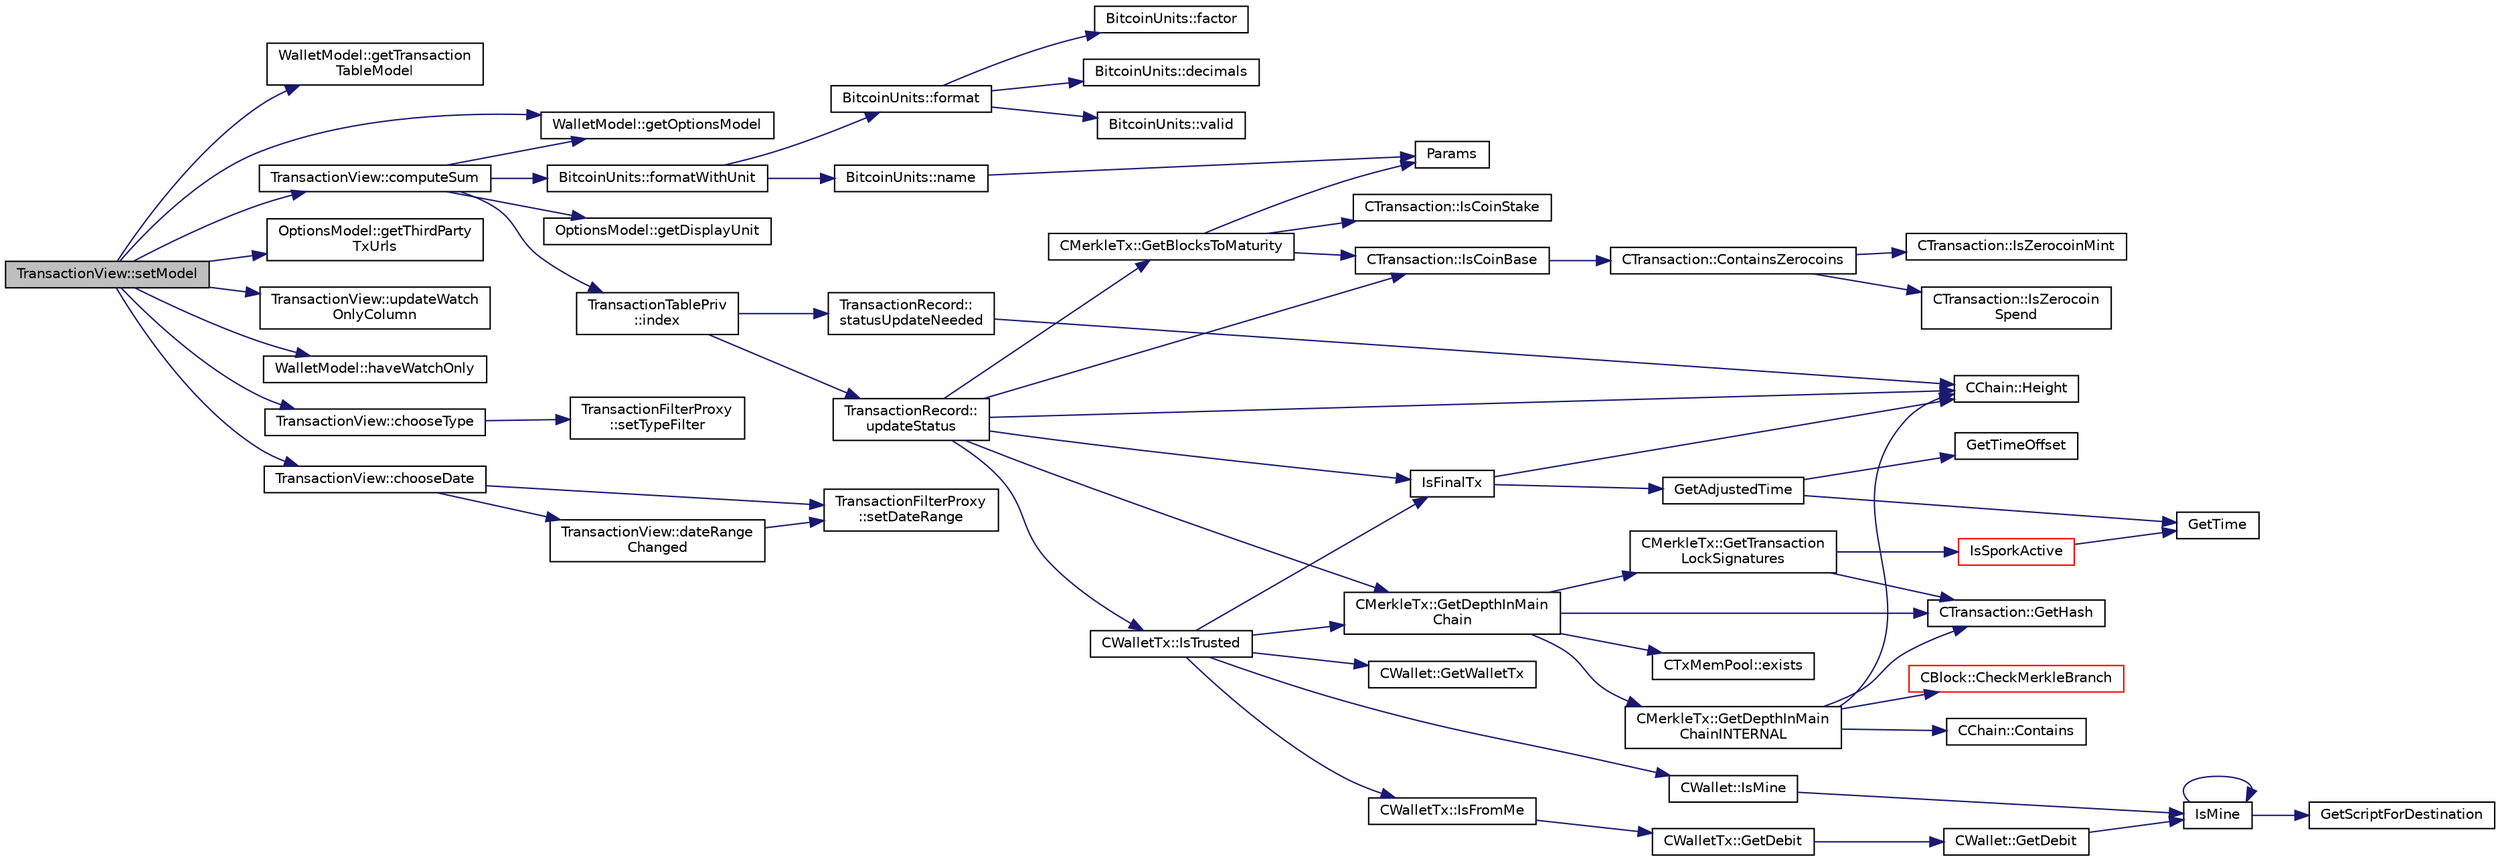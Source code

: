 digraph "TransactionView::setModel"
{
  edge [fontname="Helvetica",fontsize="10",labelfontname="Helvetica",labelfontsize="10"];
  node [fontname="Helvetica",fontsize="10",shape=record];
  rankdir="LR";
  Node321 [label="TransactionView::setModel",height=0.2,width=0.4,color="black", fillcolor="grey75", style="filled", fontcolor="black"];
  Node321 -> Node322 [color="midnightblue",fontsize="10",style="solid",fontname="Helvetica"];
  Node322 [label="WalletModel::getTransaction\lTableModel",height=0.2,width=0.4,color="black", fillcolor="white", style="filled",URL="$class_wallet_model.html#afe9f7d149f1e8335033c69dab1dc277d"];
  Node321 -> Node323 [color="midnightblue",fontsize="10",style="solid",fontname="Helvetica"];
  Node323 [label="TransactionView::computeSum",height=0.2,width=0.4,color="black", fillcolor="white", style="filled",URL="$class_transaction_view.html#abb2ea48a61bb12a0dda9d63952adc50e",tooltip="Compute sum of all selected transactions. "];
  Node323 -> Node324 [color="midnightblue",fontsize="10",style="solid",fontname="Helvetica"];
  Node324 [label="WalletModel::getOptionsModel",height=0.2,width=0.4,color="black", fillcolor="white", style="filled",URL="$class_wallet_model.html#a96d53e56b3f8f07537ea2523f7a7d300"];
  Node323 -> Node325 [color="midnightblue",fontsize="10",style="solid",fontname="Helvetica"];
  Node325 [label="OptionsModel::getDisplayUnit",height=0.2,width=0.4,color="black", fillcolor="white", style="filled",URL="$class_options_model.html#a3b6e4d4ef42be3aaba315b8cd14f468e"];
  Node323 -> Node326 [color="midnightblue",fontsize="10",style="solid",fontname="Helvetica"];
  Node326 [label="TransactionTablePriv\l::index",height=0.2,width=0.4,color="black", fillcolor="white", style="filled",URL="$class_transaction_table_priv.html#ac692aa6aa7820e80accc971c70e0fae5"];
  Node326 -> Node327 [color="midnightblue",fontsize="10",style="solid",fontname="Helvetica"];
  Node327 [label="TransactionRecord::\lstatusUpdateNeeded",height=0.2,width=0.4,color="black", fillcolor="white", style="filled",URL="$class_transaction_record.html#aaca6757b7b300151694021be6af18d11",tooltip="Return whether a status update is needed. "];
  Node327 -> Node328 [color="midnightblue",fontsize="10",style="solid",fontname="Helvetica"];
  Node328 [label="CChain::Height",height=0.2,width=0.4,color="black", fillcolor="white", style="filled",URL="$class_c_chain.html#ad4758bc8872ce065a9579f77c3171d40",tooltip="Return the maximal height in the chain. "];
  Node326 -> Node329 [color="midnightblue",fontsize="10",style="solid",fontname="Helvetica"];
  Node329 [label="TransactionRecord::\lupdateStatus",height=0.2,width=0.4,color="black", fillcolor="white", style="filled",URL="$class_transaction_record.html#a9b643dd885a790ae511705a1446556be",tooltip="Update status from core wallet tx. "];
  Node329 -> Node330 [color="midnightblue",fontsize="10",style="solid",fontname="Helvetica"];
  Node330 [label="CTransaction::IsCoinBase",height=0.2,width=0.4,color="black", fillcolor="white", style="filled",URL="$class_c_transaction.html#a96256e8ac1bf79ad9c057e48c41132dd"];
  Node330 -> Node331 [color="midnightblue",fontsize="10",style="solid",fontname="Helvetica"];
  Node331 [label="CTransaction::ContainsZerocoins",height=0.2,width=0.4,color="black", fillcolor="white", style="filled",URL="$class_c_transaction.html#a613051e8e5651a7500cb455f37dd1116"];
  Node331 -> Node332 [color="midnightblue",fontsize="10",style="solid",fontname="Helvetica"];
  Node332 [label="CTransaction::IsZerocoin\lSpend",height=0.2,width=0.4,color="black", fillcolor="white", style="filled",URL="$class_c_transaction.html#a4cda5603795c5f9179d4c8bd43f809cd"];
  Node331 -> Node333 [color="midnightblue",fontsize="10",style="solid",fontname="Helvetica"];
  Node333 [label="CTransaction::IsZerocoinMint",height=0.2,width=0.4,color="black", fillcolor="white", style="filled",URL="$class_c_transaction.html#ab91efb1c2312e6feeecfbbfff11abbb1"];
  Node329 -> Node334 [color="midnightblue",fontsize="10",style="solid",fontname="Helvetica"];
  Node334 [label="CWalletTx::IsTrusted",height=0.2,width=0.4,color="black", fillcolor="white", style="filled",URL="$class_c_wallet_tx.html#a71efb0d5b5def8ae00a1d74b8741bfcb"];
  Node334 -> Node335 [color="midnightblue",fontsize="10",style="solid",fontname="Helvetica"];
  Node335 [label="IsFinalTx",height=0.2,width=0.4,color="black", fillcolor="white", style="filled",URL="$main_8cpp.html#adc332cd7ac94e639bb4239618341be19"];
  Node335 -> Node328 [color="midnightblue",fontsize="10",style="solid",fontname="Helvetica"];
  Node335 -> Node336 [color="midnightblue",fontsize="10",style="solid",fontname="Helvetica"];
  Node336 [label="GetAdjustedTime",height=0.2,width=0.4,color="black", fillcolor="white", style="filled",URL="$timedata_8cpp.html#a09f81b9c7650f898cf3cf305b87547e6"];
  Node336 -> Node337 [color="midnightblue",fontsize="10",style="solid",fontname="Helvetica"];
  Node337 [label="GetTime",height=0.2,width=0.4,color="black", fillcolor="white", style="filled",URL="$utiltime_8cpp.html#a46fac5fba8ba905b5f9acb364f5d8c6f",tooltip="For unit testing. "];
  Node336 -> Node338 [color="midnightblue",fontsize="10",style="solid",fontname="Helvetica"];
  Node338 [label="GetTimeOffset",height=0.2,width=0.4,color="black", fillcolor="white", style="filled",URL="$timedata_8cpp.html#a50ca5344c75631267633f15cfe5e983e",tooltip="\"Never go to sea with two chronometers; take one or three.\" Our three time sources are: ..."];
  Node334 -> Node339 [color="midnightblue",fontsize="10",style="solid",fontname="Helvetica"];
  Node339 [label="CMerkleTx::GetDepthInMain\lChain",height=0.2,width=0.4,color="black", fillcolor="white", style="filled",URL="$class_c_merkle_tx.html#a5bf3a355593ecce5799de92d013149b1",tooltip="Return depth of transaction in blockchain: -1 : not in blockchain, and not in memory pool (conflicted..."];
  Node339 -> Node340 [color="midnightblue",fontsize="10",style="solid",fontname="Helvetica"];
  Node340 [label="CMerkleTx::GetDepthInMain\lChainINTERNAL",height=0.2,width=0.4,color="black", fillcolor="white", style="filled",URL="$class_c_merkle_tx.html#ada4285bcdc83c90dc5829d9902b1271c"];
  Node340 -> Node341 [color="midnightblue",fontsize="10",style="solid",fontname="Helvetica"];
  Node341 [label="CChain::Contains",height=0.2,width=0.4,color="black", fillcolor="white", style="filled",URL="$class_c_chain.html#af1786dc229c215dea7f727c11df2c8dc",tooltip="Efficiently check whether a block is present in this chain. "];
  Node340 -> Node342 [color="midnightblue",fontsize="10",style="solid",fontname="Helvetica"];
  Node342 [label="CBlock::CheckMerkleBranch",height=0.2,width=0.4,color="red", fillcolor="white", style="filled",URL="$class_c_block.html#a81684cf96f6fb6731c869865b80d1ccd"];
  Node340 -> Node344 [color="midnightblue",fontsize="10",style="solid",fontname="Helvetica"];
  Node344 [label="CTransaction::GetHash",height=0.2,width=0.4,color="black", fillcolor="white", style="filled",URL="$class_c_transaction.html#a7efd1379de830341417c0bfa23a149aa"];
  Node340 -> Node328 [color="midnightblue",fontsize="10",style="solid",fontname="Helvetica"];
  Node339 -> Node345 [color="midnightblue",fontsize="10",style="solid",fontname="Helvetica"];
  Node345 [label="CTxMemPool::exists",height=0.2,width=0.4,color="black", fillcolor="white", style="filled",URL="$class_c_tx_mem_pool.html#adba06e79be4a1a092dd2db8290733be7"];
  Node339 -> Node344 [color="midnightblue",fontsize="10",style="solid",fontname="Helvetica"];
  Node339 -> Node346 [color="midnightblue",fontsize="10",style="solid",fontname="Helvetica"];
  Node346 [label="CMerkleTx::GetTransaction\lLockSignatures",height=0.2,width=0.4,color="black", fillcolor="white", style="filled",URL="$class_c_merkle_tx.html#a29ab20d0785095dba254ca1050ba6989"];
  Node346 -> Node347 [color="midnightblue",fontsize="10",style="solid",fontname="Helvetica"];
  Node347 [label="IsSporkActive",height=0.2,width=0.4,color="red", fillcolor="white", style="filled",URL="$spork_8cpp.html#a3305663176e21e81c80dc951a7f8ea5e"];
  Node347 -> Node337 [color="midnightblue",fontsize="10",style="solid",fontname="Helvetica"];
  Node346 -> Node344 [color="midnightblue",fontsize="10",style="solid",fontname="Helvetica"];
  Node334 -> Node349 [color="midnightblue",fontsize="10",style="solid",fontname="Helvetica"];
  Node349 [label="CWalletTx::IsFromMe",height=0.2,width=0.4,color="black", fillcolor="white", style="filled",URL="$class_c_wallet_tx.html#a4b4fdec025af8171852c3eece1c2508f"];
  Node349 -> Node350 [color="midnightblue",fontsize="10",style="solid",fontname="Helvetica"];
  Node350 [label="CWalletTx::GetDebit",height=0.2,width=0.4,color="black", fillcolor="white", style="filled",URL="$class_c_wallet_tx.html#a7757c17a323e5f6f75c92acb398d3568",tooltip="filter decides which addresses will count towards the debit "];
  Node350 -> Node351 [color="midnightblue",fontsize="10",style="solid",fontname="Helvetica"];
  Node351 [label="CWallet::GetDebit",height=0.2,width=0.4,color="black", fillcolor="white", style="filled",URL="$group__map_wallet.html#ga5ab4855aac6f4b335421944403e44d6d"];
  Node351 -> Node352 [color="midnightblue",fontsize="10",style="solid",fontname="Helvetica"];
  Node352 [label="IsMine",height=0.2,width=0.4,color="black", fillcolor="white", style="filled",URL="$wallet__ismine_8cpp.html#adc59cf67d903c1ba1ef225561b85bfce"];
  Node352 -> Node353 [color="midnightblue",fontsize="10",style="solid",fontname="Helvetica"];
  Node353 [label="GetScriptForDestination",height=0.2,width=0.4,color="black", fillcolor="white", style="filled",URL="$standard_8cpp.html#ae40f28d3b46c21033f6ee1f1200d0321"];
  Node352 -> Node352 [color="midnightblue",fontsize="10",style="solid",fontname="Helvetica"];
  Node334 -> Node354 [color="midnightblue",fontsize="10",style="solid",fontname="Helvetica"];
  Node354 [label="CWallet::GetWalletTx",height=0.2,width=0.4,color="black", fillcolor="white", style="filled",URL="$group__map_wallet.html#gac496716bb889a5934fa27398aeb2330a"];
  Node334 -> Node355 [color="midnightblue",fontsize="10",style="solid",fontname="Helvetica"];
  Node355 [label="CWallet::IsMine",height=0.2,width=0.4,color="black", fillcolor="white", style="filled",URL="$group__map_wallet.html#ga4eada57edc1c443564b8cc9b853d955c"];
  Node355 -> Node352 [color="midnightblue",fontsize="10",style="solid",fontname="Helvetica"];
  Node329 -> Node356 [color="midnightblue",fontsize="10",style="solid",fontname="Helvetica"];
  Node356 [label="CMerkleTx::GetBlocksToMaturity",height=0.2,width=0.4,color="black", fillcolor="white", style="filled",URL="$class_c_merkle_tx.html#a69ebd437f7b44169659c3527fe73b6ab"];
  Node356 -> Node330 [color="midnightblue",fontsize="10",style="solid",fontname="Helvetica"];
  Node356 -> Node357 [color="midnightblue",fontsize="10",style="solid",fontname="Helvetica"];
  Node357 [label="CTransaction::IsCoinStake",height=0.2,width=0.4,color="black", fillcolor="white", style="filled",URL="$class_c_transaction.html#ace4278a41a296d40dcf5fb2b9cf007ec"];
  Node356 -> Node358 [color="midnightblue",fontsize="10",style="solid",fontname="Helvetica"];
  Node358 [label="Params",height=0.2,width=0.4,color="black", fillcolor="white", style="filled",URL="$chainparams_8cpp.html#ace5c5b706d71a324a417dd2db394fd4a",tooltip="Return the currently selected parameters. "];
  Node329 -> Node339 [color="midnightblue",fontsize="10",style="solid",fontname="Helvetica"];
  Node329 -> Node328 [color="midnightblue",fontsize="10",style="solid",fontname="Helvetica"];
  Node329 -> Node335 [color="midnightblue",fontsize="10",style="solid",fontname="Helvetica"];
  Node323 -> Node359 [color="midnightblue",fontsize="10",style="solid",fontname="Helvetica"];
  Node359 [label="BitcoinUnits::formatWithUnit",height=0.2,width=0.4,color="black", fillcolor="white", style="filled",URL="$class_bitcoin_units.html#aef9fb7509257bc84ee459d7f0c663020",tooltip="Format as string (with unit) "];
  Node359 -> Node360 [color="midnightblue",fontsize="10",style="solid",fontname="Helvetica"];
  Node360 [label="BitcoinUnits::format",height=0.2,width=0.4,color="black", fillcolor="white", style="filled",URL="$class_bitcoin_units.html#ab07437e5a788c80a82d75e3714bd3925",tooltip="Format as string. "];
  Node360 -> Node361 [color="midnightblue",fontsize="10",style="solid",fontname="Helvetica"];
  Node361 [label="BitcoinUnits::valid",height=0.2,width=0.4,color="black", fillcolor="white", style="filled",URL="$class_bitcoin_units.html#a81cbc41480adfb600dad79711d336e5f",tooltip="Is unit ID valid? "];
  Node360 -> Node362 [color="midnightblue",fontsize="10",style="solid",fontname="Helvetica"];
  Node362 [label="BitcoinUnits::factor",height=0.2,width=0.4,color="black", fillcolor="white", style="filled",URL="$class_bitcoin_units.html#ae967b9e6ecbb8f041bfe398d27533b09",tooltip="Number of Satoshis (1e-8) per unit. "];
  Node360 -> Node363 [color="midnightblue",fontsize="10",style="solid",fontname="Helvetica"];
  Node363 [label="BitcoinUnits::decimals",height=0.2,width=0.4,color="black", fillcolor="white", style="filled",URL="$class_bitcoin_units.html#a3f0fc21634520ea06c684ba0d7e25f2f",tooltip="Number of decimals left. "];
  Node359 -> Node364 [color="midnightblue",fontsize="10",style="solid",fontname="Helvetica"];
  Node364 [label="BitcoinUnits::name",height=0.2,width=0.4,color="black", fillcolor="white", style="filled",URL="$class_bitcoin_units.html#a4cf46136434ed30728608e67e90a9cbe",tooltip="Short name. "];
  Node364 -> Node358 [color="midnightblue",fontsize="10",style="solid",fontname="Helvetica"];
  Node321 -> Node324 [color="midnightblue",fontsize="10",style="solid",fontname="Helvetica"];
  Node321 -> Node365 [color="midnightblue",fontsize="10",style="solid",fontname="Helvetica"];
  Node365 [label="OptionsModel::getThirdParty\lTxUrls",height=0.2,width=0.4,color="black", fillcolor="white", style="filled",URL="$class_options_model.html#a6cb6057025ce07b7dbc24761ffb6b493"];
  Node321 -> Node366 [color="midnightblue",fontsize="10",style="solid",fontname="Helvetica"];
  Node366 [label="TransactionView::updateWatch\lOnlyColumn",height=0.2,width=0.4,color="black", fillcolor="white", style="filled",URL="$class_transaction_view.html#a4f0b28d3a8557d6f490f250bf74b7d5d"];
  Node321 -> Node367 [color="midnightblue",fontsize="10",style="solid",fontname="Helvetica"];
  Node367 [label="WalletModel::haveWatchOnly",height=0.2,width=0.4,color="black", fillcolor="white", style="filled",URL="$class_wallet_model.html#ab5e8e946e9ac3ddc9dc6a203e61968e2"];
  Node321 -> Node368 [color="midnightblue",fontsize="10",style="solid",fontname="Helvetica"];
  Node368 [label="TransactionView::chooseType",height=0.2,width=0.4,color="black", fillcolor="white", style="filled",URL="$class_transaction_view.html#a590f0edc4ab4d59f88d7fc494e852f80"];
  Node368 -> Node369 [color="midnightblue",fontsize="10",style="solid",fontname="Helvetica"];
  Node369 [label="TransactionFilterProxy\l::setTypeFilter",height=0.2,width=0.4,color="black", fillcolor="white", style="filled",URL="$class_transaction_filter_proxy.html#af28eee58aee7585b71f057d044408106"];
  Node321 -> Node370 [color="midnightblue",fontsize="10",style="solid",fontname="Helvetica"];
  Node370 [label="TransactionView::chooseDate",height=0.2,width=0.4,color="black", fillcolor="white", style="filled",URL="$class_transaction_view.html#abd49a0777b14f7bf5a72a4d5901d033d"];
  Node370 -> Node371 [color="midnightblue",fontsize="10",style="solid",fontname="Helvetica"];
  Node371 [label="TransactionFilterProxy\l::setDateRange",height=0.2,width=0.4,color="black", fillcolor="white", style="filled",URL="$class_transaction_filter_proxy.html#ad57cc552db9ce70bb4e8e1c12909992d"];
  Node370 -> Node372 [color="midnightblue",fontsize="10",style="solid",fontname="Helvetica"];
  Node372 [label="TransactionView::dateRange\lChanged",height=0.2,width=0.4,color="black", fillcolor="white", style="filled",URL="$class_transaction_view.html#ab9000969ec2cc3617b9c06caf33e747a"];
  Node372 -> Node371 [color="midnightblue",fontsize="10",style="solid",fontname="Helvetica"];
}
